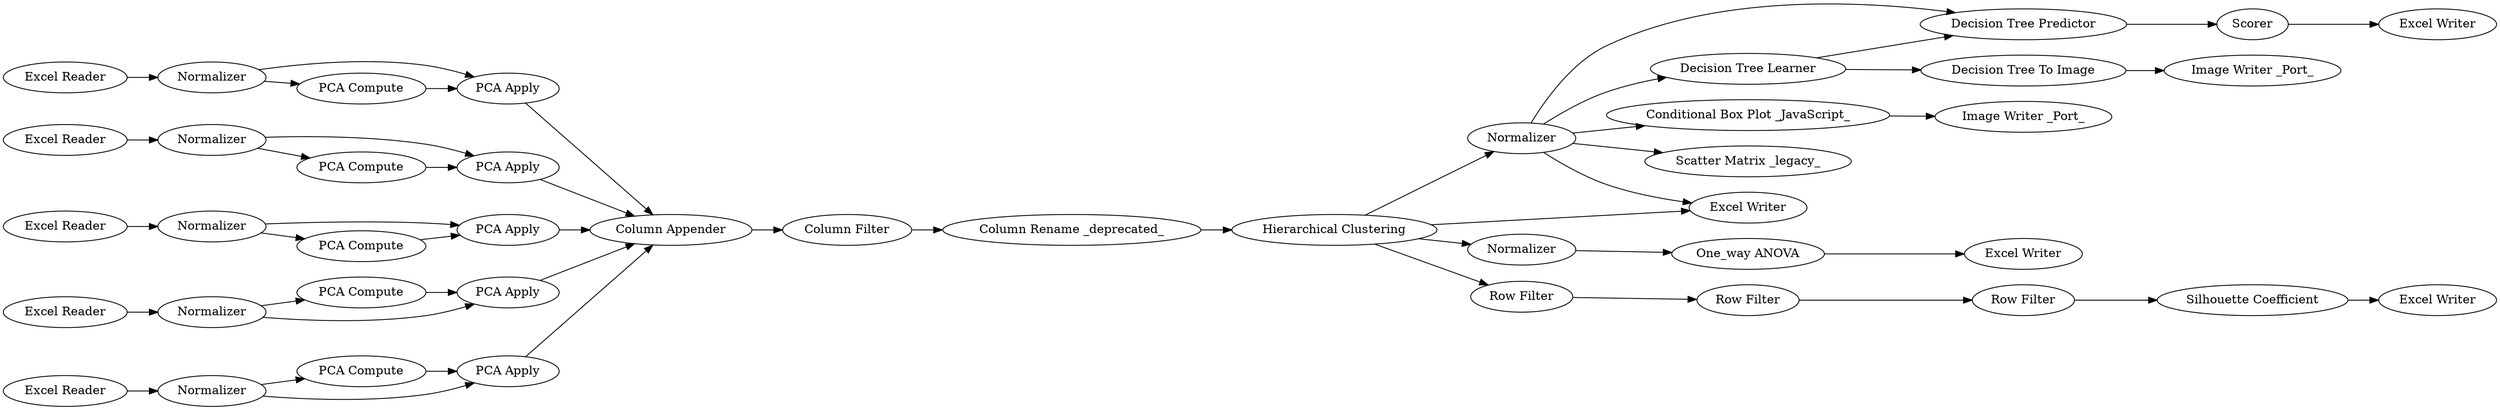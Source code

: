digraph {
	"6873456882926081468_1" [label="Excel Reader"]
	"6873456882926081468_37" [label=Normalizer]
	"6873456882926081468_7" [label="Excel Reader"]
	"6873456882926081468_23" [label="One_way ANOVA"]
	"6873456882926081468_46" [label="Row Filter"]
	"6873456882926081468_19" [label="Column Appender"]
	"6873456882926081468_9" [label="PCA Compute"]
	"6873456882926081468_28" [label="Decision Tree To Image"]
	"6873456882926081468_11" [label=Normalizer]
	"6873456882926081468_43" [label="PCA Apply"]
	"6873456882926081468_18" [label="Hierarchical Clustering"]
	"6873456882926081468_3" [label="PCA Apply"]
	"6873456882926081468_47" [label="Row Filter"]
	"6873456882926081468_42" [label=Normalizer]
	"6873456882926081468_40" [label="Excel Writer"]
	"6873456882926081468_44" [label="Excel Reader"]
	"6873456882926081468_29" [label="Image Writer _Port_"]
	"6873456882926081468_10" [label=Normalizer]
	"6873456882926081468_12" [label=Normalizer]
	"6873456882926081468_17" [label="Excel Reader"]
	"6873456882926081468_25" [label="Decision Tree Predictor"]
	"6873456882926081468_15" [label=Normalizer]
	"6873456882926081468_4" [label="Excel Reader"]
	"6873456882926081468_41" [label="PCA Compute"]
	"6873456882926081468_27" [label=Normalizer]
	"6873456882926081468_16" [label="PCA Apply"]
	"6873456882926081468_26" [label=Scorer]
	"6873456882926081468_6" [label="PCA Compute"]
	"6873456882926081468_13" [label="PCA Apply"]
	"6873456882926081468_14" [label="PCA Compute"]
	"6873456882926081468_24" [label="Decision Tree Learner"]
	"6873456882926081468_5" [label="PCA Apply"]
	"6873456882926081468_21" [label="Column Rename _deprecated_"]
	"6873456882926081468_22" [label="Silhouette Coefficient"]
	"6873456882926081468_38" [label="Conditional Box Plot _JavaScript_"]
	"6873456882926081468_33" [label="Scatter Matrix _legacy_"]
	"6873456882926081468_35" [label="Excel Writer"]
	"6873456882926081468_20" [label="Column Filter"]
	"6873456882926081468_34" [label="Excel Writer"]
	"6873456882926081468_2" [label="PCA Compute"]
	"6873456882926081468_39" [label="Image Writer _Port_"]
	"6873456882926081468_30" [label="Excel Writer"]
	"6873456882926081468_45" [label="Row Filter"]
	"6873456882926081468_47" -> "6873456882926081468_22"
	"6873456882926081468_5" -> "6873456882926081468_19"
	"6873456882926081468_14" -> "6873456882926081468_16"
	"6873456882926081468_16" -> "6873456882926081468_19"
	"6873456882926081468_28" -> "6873456882926081468_29"
	"6873456882926081468_25" -> "6873456882926081468_26"
	"6873456882926081468_9" -> "6873456882926081468_13"
	"6873456882926081468_10" -> "6873456882926081468_2"
	"6873456882926081468_12" -> "6873456882926081468_13"
	"6873456882926081468_13" -> "6873456882926081468_19"
	"6873456882926081468_37" -> "6873456882926081468_33"
	"6873456882926081468_15" -> "6873456882926081468_14"
	"6873456882926081468_37" -> "6873456882926081468_24"
	"6873456882926081468_38" -> "6873456882926081468_39"
	"6873456882926081468_43" -> "6873456882926081468_19"
	"6873456882926081468_4" -> "6873456882926081468_11"
	"6873456882926081468_37" -> "6873456882926081468_30"
	"6873456882926081468_3" -> "6873456882926081468_19"
	"6873456882926081468_11" -> "6873456882926081468_6"
	"6873456882926081468_15" -> "6873456882926081468_16"
	"6873456882926081468_22" -> "6873456882926081468_40"
	"6873456882926081468_21" -> "6873456882926081468_18"
	"6873456882926081468_46" -> "6873456882926081468_47"
	"6873456882926081468_17" -> "6873456882926081468_15"
	"6873456882926081468_37" -> "6873456882926081468_38"
	"6873456882926081468_23" -> "6873456882926081468_35"
	"6873456882926081468_41" -> "6873456882926081468_43"
	"6873456882926081468_27" -> "6873456882926081468_23"
	"6873456882926081468_45" -> "6873456882926081468_46"
	"6873456882926081468_11" -> "6873456882926081468_5"
	"6873456882926081468_18" -> "6873456882926081468_27"
	"6873456882926081468_18" -> "6873456882926081468_30"
	"6873456882926081468_37" -> "6873456882926081468_25"
	"6873456882926081468_18" -> "6873456882926081468_45"
	"6873456882926081468_20" -> "6873456882926081468_21"
	"6873456882926081468_2" -> "6873456882926081468_3"
	"6873456882926081468_10" -> "6873456882926081468_3"
	"6873456882926081468_44" -> "6873456882926081468_42"
	"6873456882926081468_42" -> "6873456882926081468_43"
	"6873456882926081468_18" -> "6873456882926081468_37"
	"6873456882926081468_6" -> "6873456882926081468_5"
	"6873456882926081468_42" -> "6873456882926081468_41"
	"6873456882926081468_19" -> "6873456882926081468_20"
	"6873456882926081468_12" -> "6873456882926081468_9"
	"6873456882926081468_26" -> "6873456882926081468_34"
	"6873456882926081468_1" -> "6873456882926081468_10"
	"6873456882926081468_24" -> "6873456882926081468_25"
	"6873456882926081468_7" -> "6873456882926081468_12"
	"6873456882926081468_24" -> "6873456882926081468_28"
	rankdir=LR
}
